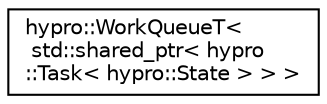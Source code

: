 digraph "Graphical Class Hierarchy"
{
  edge [fontname="Helvetica",fontsize="10",labelfontname="Helvetica",labelfontsize="10"];
  node [fontname="Helvetica",fontsize="10",shape=record];
  rankdir="LR";
  Node1 [label="hypro::WorkQueueT\<\l std::shared_ptr\< hypro\l::Task\< hypro::State \> \> \>",height=0.2,width=0.4,color="black", fillcolor="white", style="filled",URL="$classhypro_1_1WorkQueueT.html"];
}
